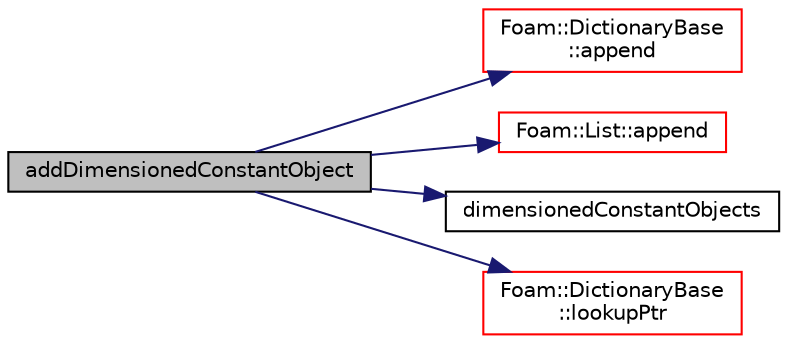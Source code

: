 digraph "addDimensionedConstantObject"
{
  bgcolor="transparent";
  edge [fontname="Helvetica",fontsize="10",labelfontname="Helvetica",labelfontsize="10"];
  node [fontname="Helvetica",fontsize="10",shape=record];
  rankdir="LR";
  Node1 [label="addDimensionedConstantObject",height=0.2,width=0.4,color="black", fillcolor="grey75", style="filled", fontcolor="black"];
  Node1 -> Node2 [color="midnightblue",fontsize="10",style="solid",fontname="Helvetica"];
  Node2 [label="Foam::DictionaryBase\l::append",height=0.2,width=0.4,color="red",URL="$a00529.html#a7d32913c049313f63764cfcad36f372e",tooltip="Add at tail of dictionary. "];
  Node1 -> Node3 [color="midnightblue",fontsize="10",style="solid",fontname="Helvetica"];
  Node3 [label="Foam::List::append",height=0.2,width=0.4,color="red",URL="$a01395.html#a399dd2bf0d9a32016717dc90126f016b",tooltip="Append an element at the end of the list. "];
  Node1 -> Node4 [color="midnightblue",fontsize="10",style="solid",fontname="Helvetica"];
  Node4 [label="dimensionedConstantObjects",height=0.2,width=0.4,color="black",URL="$a10911.html#a5a78fd8d00bb67803f002f7bbfdc413b",tooltip="Get access to registered dimensionedConstant switch objects. "];
  Node1 -> Node5 [color="midnightblue",fontsize="10",style="solid",fontname="Helvetica"];
  Node5 [label="Foam::DictionaryBase\l::lookupPtr",height=0.2,width=0.4,color="red",URL="$a00529.html#ae30f6a105eb255b4a501298f2114327d",tooltip="Find and return an entry if present, otherwise return NULL. "];
}
